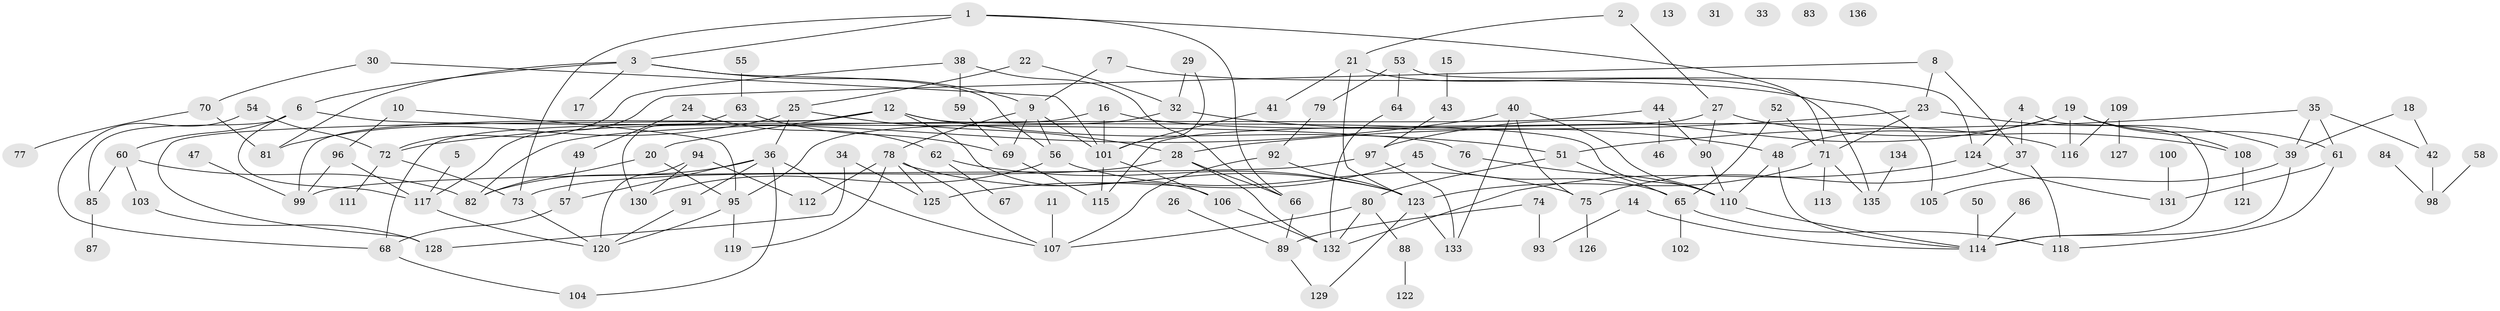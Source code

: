 // coarse degree distribution, {8: 0.012345679012345678, 2: 0.24691358024691357, 12: 0.012345679012345678, 7: 0.024691358024691357, 1: 0.20987654320987653, 3: 0.14814814814814814, 4: 0.12345679012345678, 14: 0.012345679012345678, 0: 0.06172839506172839, 6: 0.037037037037037035, 9: 0.024691358024691357, 13: 0.012345679012345678, 5: 0.04938271604938271, 11: 0.024691358024691357}
// Generated by graph-tools (version 1.1) at 2025/16/03/04/25 18:16:39]
// undirected, 136 vertices, 197 edges
graph export_dot {
graph [start="1"]
  node [color=gray90,style=filled];
  1;
  2;
  3;
  4;
  5;
  6;
  7;
  8;
  9;
  10;
  11;
  12;
  13;
  14;
  15;
  16;
  17;
  18;
  19;
  20;
  21;
  22;
  23;
  24;
  25;
  26;
  27;
  28;
  29;
  30;
  31;
  32;
  33;
  34;
  35;
  36;
  37;
  38;
  39;
  40;
  41;
  42;
  43;
  44;
  45;
  46;
  47;
  48;
  49;
  50;
  51;
  52;
  53;
  54;
  55;
  56;
  57;
  58;
  59;
  60;
  61;
  62;
  63;
  64;
  65;
  66;
  67;
  68;
  69;
  70;
  71;
  72;
  73;
  74;
  75;
  76;
  77;
  78;
  79;
  80;
  81;
  82;
  83;
  84;
  85;
  86;
  87;
  88;
  89;
  90;
  91;
  92;
  93;
  94;
  95;
  96;
  97;
  98;
  99;
  100;
  101;
  102;
  103;
  104;
  105;
  106;
  107;
  108;
  109;
  110;
  111;
  112;
  113;
  114;
  115;
  116;
  117;
  118;
  119;
  120;
  121;
  122;
  123;
  124;
  125;
  126;
  127;
  128;
  129;
  130;
  131;
  132;
  133;
  134;
  135;
  136;
  1 -- 3;
  1 -- 66;
  1 -- 71;
  1 -- 73;
  2 -- 21;
  2 -- 27;
  3 -- 6;
  3 -- 9;
  3 -- 17;
  3 -- 56;
  3 -- 81;
  4 -- 37;
  4 -- 114;
  4 -- 124;
  5 -- 117;
  6 -- 60;
  6 -- 76;
  6 -- 85;
  6 -- 117;
  7 -- 9;
  7 -- 105;
  8 -- 23;
  8 -- 37;
  8 -- 117;
  9 -- 56;
  9 -- 69;
  9 -- 78;
  9 -- 101;
  10 -- 95;
  10 -- 96;
  11 -- 107;
  12 -- 20;
  12 -- 51;
  12 -- 99;
  12 -- 106;
  12 -- 110;
  12 -- 128;
  14 -- 93;
  14 -- 114;
  15 -- 43;
  16 -- 68;
  16 -- 101;
  16 -- 116;
  18 -- 39;
  18 -- 42;
  19 -- 48;
  19 -- 61;
  19 -- 97;
  19 -- 108;
  19 -- 116;
  20 -- 82;
  20 -- 95;
  21 -- 41;
  21 -- 123;
  21 -- 135;
  22 -- 25;
  22 -- 32;
  23 -- 28;
  23 -- 39;
  23 -- 71;
  24 -- 49;
  24 -- 62;
  25 -- 28;
  25 -- 36;
  25 -- 81;
  26 -- 89;
  27 -- 90;
  27 -- 108;
  27 -- 115;
  28 -- 66;
  28 -- 73;
  28 -- 132;
  29 -- 32;
  29 -- 101;
  30 -- 70;
  30 -- 101;
  32 -- 48;
  32 -- 95;
  34 -- 125;
  34 -- 128;
  35 -- 39;
  35 -- 42;
  35 -- 51;
  35 -- 61;
  36 -- 57;
  36 -- 82;
  36 -- 91;
  36 -- 104;
  36 -- 107;
  37 -- 75;
  37 -- 118;
  38 -- 59;
  38 -- 66;
  38 -- 72;
  39 -- 105;
  39 -- 114;
  40 -- 72;
  40 -- 75;
  40 -- 110;
  40 -- 133;
  41 -- 101;
  42 -- 98;
  43 -- 97;
  44 -- 46;
  44 -- 82;
  44 -- 90;
  45 -- 65;
  45 -- 125;
  47 -- 99;
  48 -- 110;
  48 -- 114;
  49 -- 57;
  50 -- 114;
  51 -- 65;
  51 -- 80;
  52 -- 65;
  52 -- 71;
  53 -- 64;
  53 -- 79;
  53 -- 124;
  54 -- 68;
  54 -- 72;
  55 -- 63;
  56 -- 75;
  56 -- 130;
  57 -- 68;
  58 -- 98;
  59 -- 69;
  60 -- 82;
  60 -- 85;
  60 -- 103;
  61 -- 118;
  61 -- 131;
  62 -- 67;
  62 -- 123;
  63 -- 69;
  63 -- 130;
  64 -- 132;
  65 -- 102;
  65 -- 118;
  66 -- 89;
  68 -- 104;
  69 -- 115;
  70 -- 77;
  70 -- 81;
  71 -- 113;
  71 -- 123;
  71 -- 135;
  72 -- 73;
  72 -- 111;
  73 -- 120;
  74 -- 89;
  74 -- 93;
  75 -- 126;
  76 -- 110;
  78 -- 107;
  78 -- 112;
  78 -- 119;
  78 -- 123;
  78 -- 125;
  79 -- 92;
  80 -- 88;
  80 -- 107;
  80 -- 132;
  84 -- 98;
  85 -- 87;
  86 -- 114;
  88 -- 122;
  89 -- 129;
  90 -- 110;
  91 -- 120;
  92 -- 107;
  92 -- 123;
  94 -- 112;
  94 -- 120;
  94 -- 130;
  95 -- 119;
  95 -- 120;
  96 -- 99;
  96 -- 117;
  97 -- 99;
  97 -- 133;
  100 -- 131;
  101 -- 106;
  101 -- 115;
  103 -- 128;
  106 -- 132;
  108 -- 121;
  109 -- 116;
  109 -- 127;
  110 -- 114;
  117 -- 120;
  123 -- 129;
  123 -- 133;
  124 -- 131;
  124 -- 132;
  134 -- 135;
}
